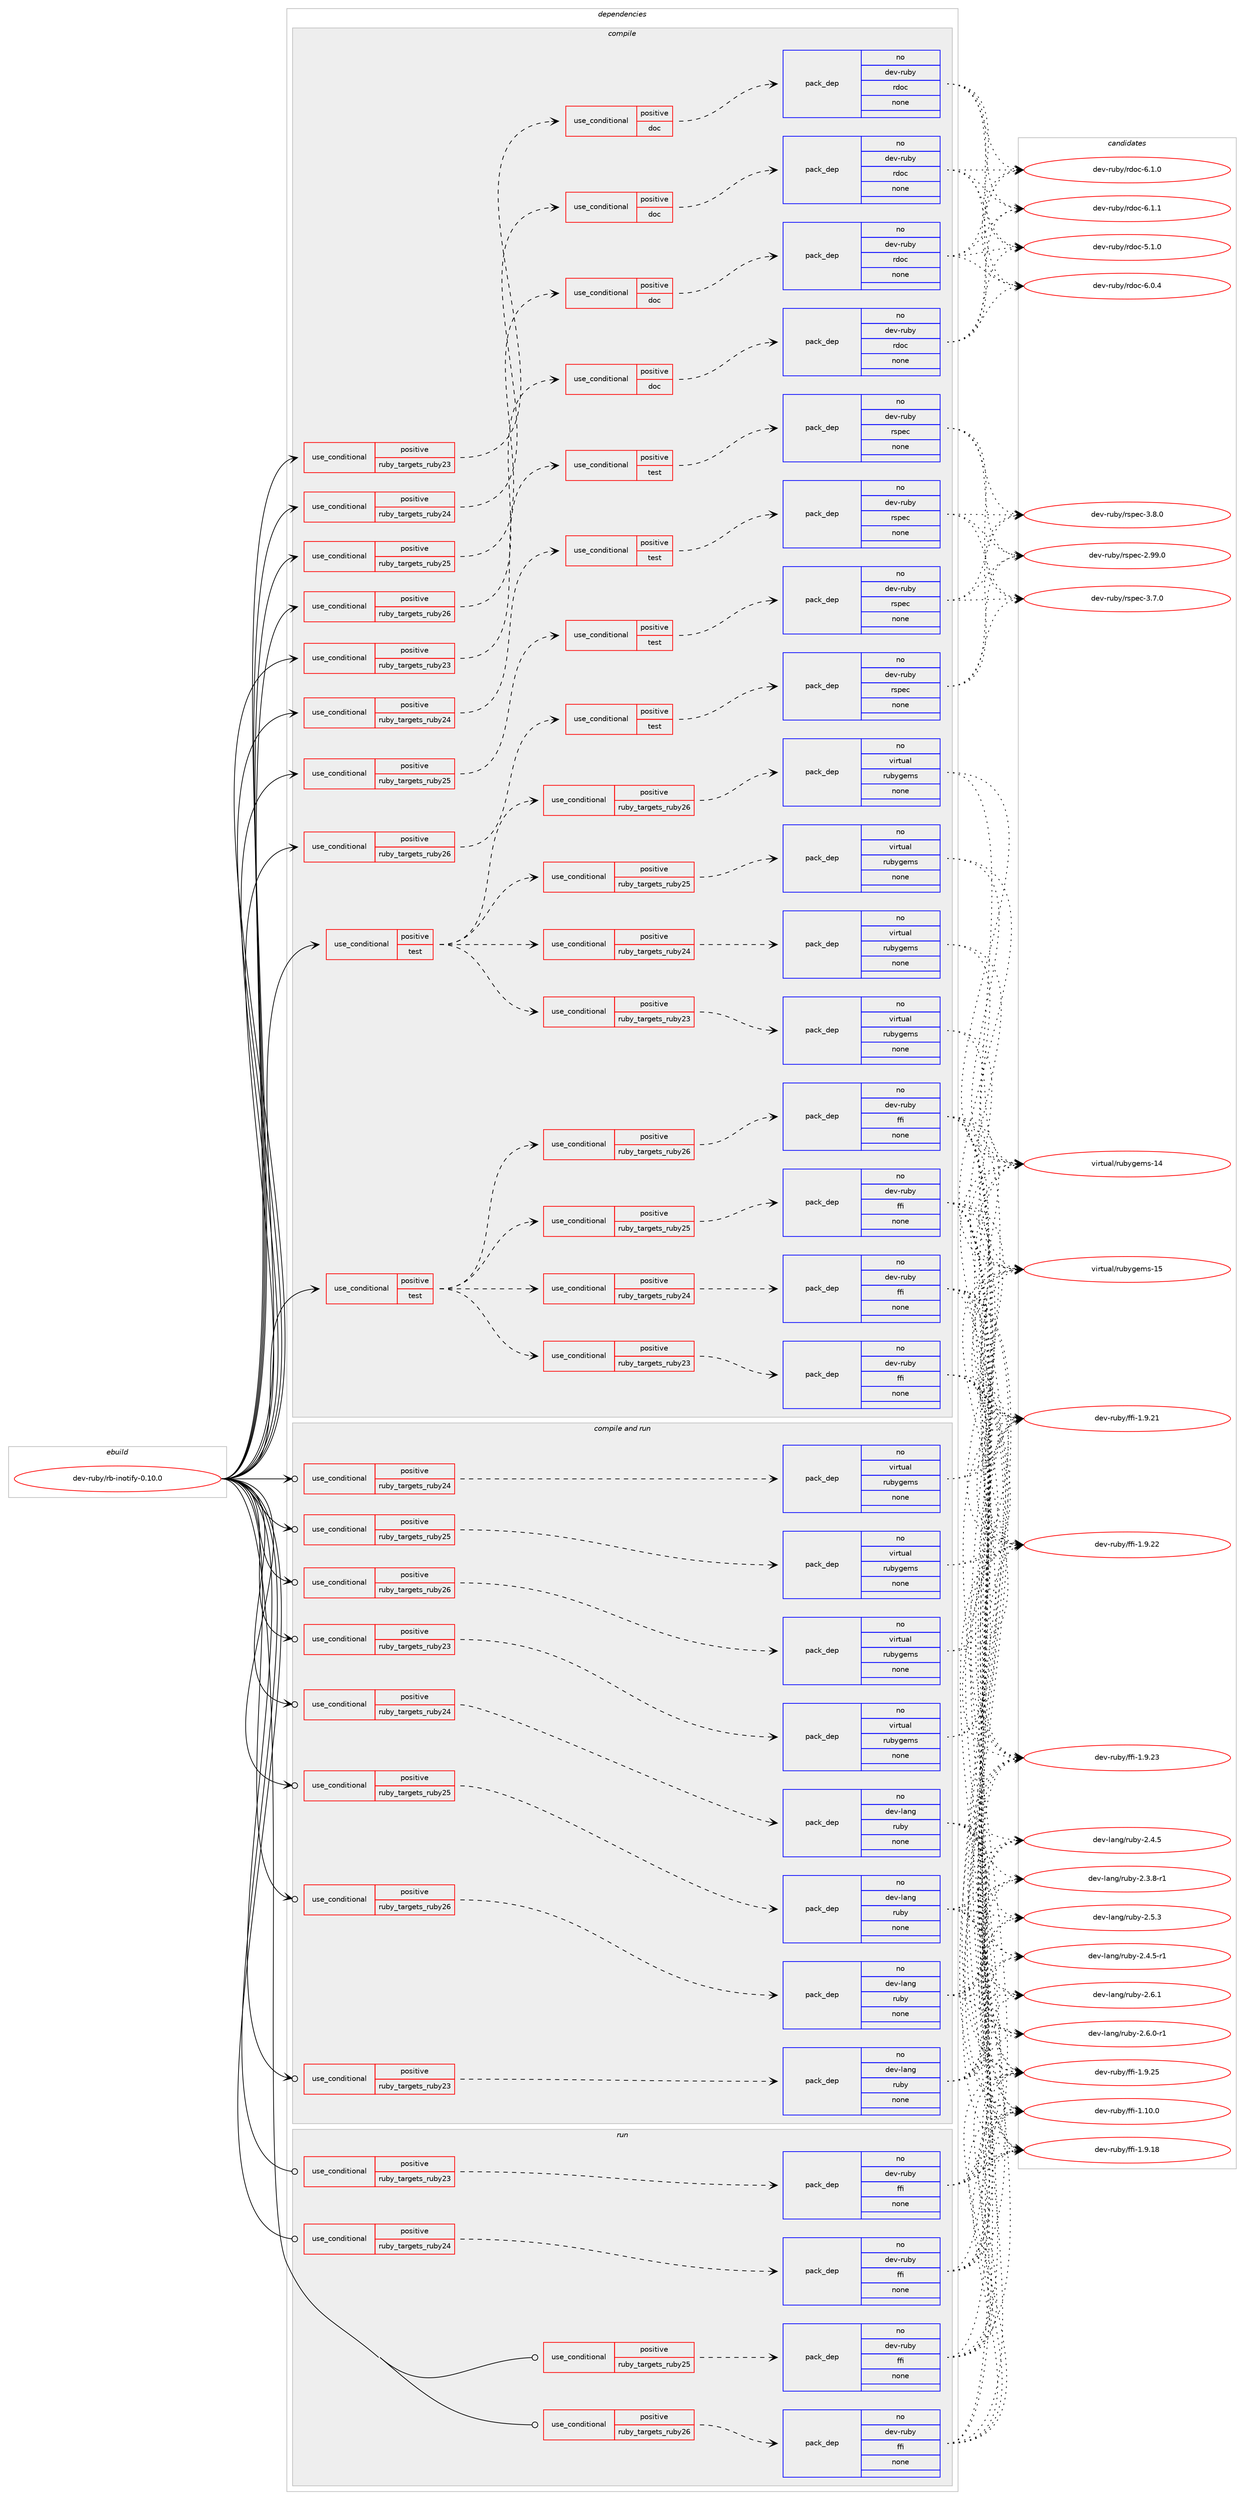 digraph prolog {

# *************
# Graph options
# *************

newrank=true;
concentrate=true;
compound=true;
graph [rankdir=LR,fontname=Helvetica,fontsize=10,ranksep=1.5];#, ranksep=2.5, nodesep=0.2];
edge  [arrowhead=vee];
node  [fontname=Helvetica,fontsize=10];

# **********
# The ebuild
# **********

subgraph cluster_leftcol {
color=gray;
rank=same;
label=<<i>ebuild</i>>;
id [label="dev-ruby/rb-inotify-0.10.0", color=red, width=4, href="../dev-ruby/rb-inotify-0.10.0.svg"];
}

# ****************
# The dependencies
# ****************

subgraph cluster_midcol {
color=gray;
label=<<i>dependencies</i>>;
subgraph cluster_compile {
fillcolor="#eeeeee";
style=filled;
label=<<i>compile</i>>;
subgraph cond411615 {
dependency1515913 [label=<<TABLE BORDER="0" CELLBORDER="1" CELLSPACING="0" CELLPADDING="4"><TR><TD ROWSPAN="3" CELLPADDING="10">use_conditional</TD></TR><TR><TD>positive</TD></TR><TR><TD>ruby_targets_ruby23</TD></TR></TABLE>>, shape=none, color=red];
subgraph cond411616 {
dependency1515914 [label=<<TABLE BORDER="0" CELLBORDER="1" CELLSPACING="0" CELLPADDING="4"><TR><TD ROWSPAN="3" CELLPADDING="10">use_conditional</TD></TR><TR><TD>positive</TD></TR><TR><TD>doc</TD></TR></TABLE>>, shape=none, color=red];
subgraph pack1080792 {
dependency1515915 [label=<<TABLE BORDER="0" CELLBORDER="1" CELLSPACING="0" CELLPADDING="4" WIDTH="220"><TR><TD ROWSPAN="6" CELLPADDING="30">pack_dep</TD></TR><TR><TD WIDTH="110">no</TD></TR><TR><TD>dev-ruby</TD></TR><TR><TD>rdoc</TD></TR><TR><TD>none</TD></TR><TR><TD></TD></TR></TABLE>>, shape=none, color=blue];
}
dependency1515914:e -> dependency1515915:w [weight=20,style="dashed",arrowhead="vee"];
}
dependency1515913:e -> dependency1515914:w [weight=20,style="dashed",arrowhead="vee"];
}
id:e -> dependency1515913:w [weight=20,style="solid",arrowhead="vee"];
subgraph cond411617 {
dependency1515916 [label=<<TABLE BORDER="0" CELLBORDER="1" CELLSPACING="0" CELLPADDING="4"><TR><TD ROWSPAN="3" CELLPADDING="10">use_conditional</TD></TR><TR><TD>positive</TD></TR><TR><TD>ruby_targets_ruby23</TD></TR></TABLE>>, shape=none, color=red];
subgraph cond411618 {
dependency1515917 [label=<<TABLE BORDER="0" CELLBORDER="1" CELLSPACING="0" CELLPADDING="4"><TR><TD ROWSPAN="3" CELLPADDING="10">use_conditional</TD></TR><TR><TD>positive</TD></TR><TR><TD>test</TD></TR></TABLE>>, shape=none, color=red];
subgraph pack1080793 {
dependency1515918 [label=<<TABLE BORDER="0" CELLBORDER="1" CELLSPACING="0" CELLPADDING="4" WIDTH="220"><TR><TD ROWSPAN="6" CELLPADDING="30">pack_dep</TD></TR><TR><TD WIDTH="110">no</TD></TR><TR><TD>dev-ruby</TD></TR><TR><TD>rspec</TD></TR><TR><TD>none</TD></TR><TR><TD></TD></TR></TABLE>>, shape=none, color=blue];
}
dependency1515917:e -> dependency1515918:w [weight=20,style="dashed",arrowhead="vee"];
}
dependency1515916:e -> dependency1515917:w [weight=20,style="dashed",arrowhead="vee"];
}
id:e -> dependency1515916:w [weight=20,style="solid",arrowhead="vee"];
subgraph cond411619 {
dependency1515919 [label=<<TABLE BORDER="0" CELLBORDER="1" CELLSPACING="0" CELLPADDING="4"><TR><TD ROWSPAN="3" CELLPADDING="10">use_conditional</TD></TR><TR><TD>positive</TD></TR><TR><TD>ruby_targets_ruby24</TD></TR></TABLE>>, shape=none, color=red];
subgraph cond411620 {
dependency1515920 [label=<<TABLE BORDER="0" CELLBORDER="1" CELLSPACING="0" CELLPADDING="4"><TR><TD ROWSPAN="3" CELLPADDING="10">use_conditional</TD></TR><TR><TD>positive</TD></TR><TR><TD>doc</TD></TR></TABLE>>, shape=none, color=red];
subgraph pack1080794 {
dependency1515921 [label=<<TABLE BORDER="0" CELLBORDER="1" CELLSPACING="0" CELLPADDING="4" WIDTH="220"><TR><TD ROWSPAN="6" CELLPADDING="30">pack_dep</TD></TR><TR><TD WIDTH="110">no</TD></TR><TR><TD>dev-ruby</TD></TR><TR><TD>rdoc</TD></TR><TR><TD>none</TD></TR><TR><TD></TD></TR></TABLE>>, shape=none, color=blue];
}
dependency1515920:e -> dependency1515921:w [weight=20,style="dashed",arrowhead="vee"];
}
dependency1515919:e -> dependency1515920:w [weight=20,style="dashed",arrowhead="vee"];
}
id:e -> dependency1515919:w [weight=20,style="solid",arrowhead="vee"];
subgraph cond411621 {
dependency1515922 [label=<<TABLE BORDER="0" CELLBORDER="1" CELLSPACING="0" CELLPADDING="4"><TR><TD ROWSPAN="3" CELLPADDING="10">use_conditional</TD></TR><TR><TD>positive</TD></TR><TR><TD>ruby_targets_ruby24</TD></TR></TABLE>>, shape=none, color=red];
subgraph cond411622 {
dependency1515923 [label=<<TABLE BORDER="0" CELLBORDER="1" CELLSPACING="0" CELLPADDING="4"><TR><TD ROWSPAN="3" CELLPADDING="10">use_conditional</TD></TR><TR><TD>positive</TD></TR><TR><TD>test</TD></TR></TABLE>>, shape=none, color=red];
subgraph pack1080795 {
dependency1515924 [label=<<TABLE BORDER="0" CELLBORDER="1" CELLSPACING="0" CELLPADDING="4" WIDTH="220"><TR><TD ROWSPAN="6" CELLPADDING="30">pack_dep</TD></TR><TR><TD WIDTH="110">no</TD></TR><TR><TD>dev-ruby</TD></TR><TR><TD>rspec</TD></TR><TR><TD>none</TD></TR><TR><TD></TD></TR></TABLE>>, shape=none, color=blue];
}
dependency1515923:e -> dependency1515924:w [weight=20,style="dashed",arrowhead="vee"];
}
dependency1515922:e -> dependency1515923:w [weight=20,style="dashed",arrowhead="vee"];
}
id:e -> dependency1515922:w [weight=20,style="solid",arrowhead="vee"];
subgraph cond411623 {
dependency1515925 [label=<<TABLE BORDER="0" CELLBORDER="1" CELLSPACING="0" CELLPADDING="4"><TR><TD ROWSPAN="3" CELLPADDING="10">use_conditional</TD></TR><TR><TD>positive</TD></TR><TR><TD>ruby_targets_ruby25</TD></TR></TABLE>>, shape=none, color=red];
subgraph cond411624 {
dependency1515926 [label=<<TABLE BORDER="0" CELLBORDER="1" CELLSPACING="0" CELLPADDING="4"><TR><TD ROWSPAN="3" CELLPADDING="10">use_conditional</TD></TR><TR><TD>positive</TD></TR><TR><TD>doc</TD></TR></TABLE>>, shape=none, color=red];
subgraph pack1080796 {
dependency1515927 [label=<<TABLE BORDER="0" CELLBORDER="1" CELLSPACING="0" CELLPADDING="4" WIDTH="220"><TR><TD ROWSPAN="6" CELLPADDING="30">pack_dep</TD></TR><TR><TD WIDTH="110">no</TD></TR><TR><TD>dev-ruby</TD></TR><TR><TD>rdoc</TD></TR><TR><TD>none</TD></TR><TR><TD></TD></TR></TABLE>>, shape=none, color=blue];
}
dependency1515926:e -> dependency1515927:w [weight=20,style="dashed",arrowhead="vee"];
}
dependency1515925:e -> dependency1515926:w [weight=20,style="dashed",arrowhead="vee"];
}
id:e -> dependency1515925:w [weight=20,style="solid",arrowhead="vee"];
subgraph cond411625 {
dependency1515928 [label=<<TABLE BORDER="0" CELLBORDER="1" CELLSPACING="0" CELLPADDING="4"><TR><TD ROWSPAN="3" CELLPADDING="10">use_conditional</TD></TR><TR><TD>positive</TD></TR><TR><TD>ruby_targets_ruby25</TD></TR></TABLE>>, shape=none, color=red];
subgraph cond411626 {
dependency1515929 [label=<<TABLE BORDER="0" CELLBORDER="1" CELLSPACING="0" CELLPADDING="4"><TR><TD ROWSPAN="3" CELLPADDING="10">use_conditional</TD></TR><TR><TD>positive</TD></TR><TR><TD>test</TD></TR></TABLE>>, shape=none, color=red];
subgraph pack1080797 {
dependency1515930 [label=<<TABLE BORDER="0" CELLBORDER="1" CELLSPACING="0" CELLPADDING="4" WIDTH="220"><TR><TD ROWSPAN="6" CELLPADDING="30">pack_dep</TD></TR><TR><TD WIDTH="110">no</TD></TR><TR><TD>dev-ruby</TD></TR><TR><TD>rspec</TD></TR><TR><TD>none</TD></TR><TR><TD></TD></TR></TABLE>>, shape=none, color=blue];
}
dependency1515929:e -> dependency1515930:w [weight=20,style="dashed",arrowhead="vee"];
}
dependency1515928:e -> dependency1515929:w [weight=20,style="dashed",arrowhead="vee"];
}
id:e -> dependency1515928:w [weight=20,style="solid",arrowhead="vee"];
subgraph cond411627 {
dependency1515931 [label=<<TABLE BORDER="0" CELLBORDER="1" CELLSPACING="0" CELLPADDING="4"><TR><TD ROWSPAN="3" CELLPADDING="10">use_conditional</TD></TR><TR><TD>positive</TD></TR><TR><TD>ruby_targets_ruby26</TD></TR></TABLE>>, shape=none, color=red];
subgraph cond411628 {
dependency1515932 [label=<<TABLE BORDER="0" CELLBORDER="1" CELLSPACING="0" CELLPADDING="4"><TR><TD ROWSPAN="3" CELLPADDING="10">use_conditional</TD></TR><TR><TD>positive</TD></TR><TR><TD>doc</TD></TR></TABLE>>, shape=none, color=red];
subgraph pack1080798 {
dependency1515933 [label=<<TABLE BORDER="0" CELLBORDER="1" CELLSPACING="0" CELLPADDING="4" WIDTH="220"><TR><TD ROWSPAN="6" CELLPADDING="30">pack_dep</TD></TR><TR><TD WIDTH="110">no</TD></TR><TR><TD>dev-ruby</TD></TR><TR><TD>rdoc</TD></TR><TR><TD>none</TD></TR><TR><TD></TD></TR></TABLE>>, shape=none, color=blue];
}
dependency1515932:e -> dependency1515933:w [weight=20,style="dashed",arrowhead="vee"];
}
dependency1515931:e -> dependency1515932:w [weight=20,style="dashed",arrowhead="vee"];
}
id:e -> dependency1515931:w [weight=20,style="solid",arrowhead="vee"];
subgraph cond411629 {
dependency1515934 [label=<<TABLE BORDER="0" CELLBORDER="1" CELLSPACING="0" CELLPADDING="4"><TR><TD ROWSPAN="3" CELLPADDING="10">use_conditional</TD></TR><TR><TD>positive</TD></TR><TR><TD>ruby_targets_ruby26</TD></TR></TABLE>>, shape=none, color=red];
subgraph cond411630 {
dependency1515935 [label=<<TABLE BORDER="0" CELLBORDER="1" CELLSPACING="0" CELLPADDING="4"><TR><TD ROWSPAN="3" CELLPADDING="10">use_conditional</TD></TR><TR><TD>positive</TD></TR><TR><TD>test</TD></TR></TABLE>>, shape=none, color=red];
subgraph pack1080799 {
dependency1515936 [label=<<TABLE BORDER="0" CELLBORDER="1" CELLSPACING="0" CELLPADDING="4" WIDTH="220"><TR><TD ROWSPAN="6" CELLPADDING="30">pack_dep</TD></TR><TR><TD WIDTH="110">no</TD></TR><TR><TD>dev-ruby</TD></TR><TR><TD>rspec</TD></TR><TR><TD>none</TD></TR><TR><TD></TD></TR></TABLE>>, shape=none, color=blue];
}
dependency1515935:e -> dependency1515936:w [weight=20,style="dashed",arrowhead="vee"];
}
dependency1515934:e -> dependency1515935:w [weight=20,style="dashed",arrowhead="vee"];
}
id:e -> dependency1515934:w [weight=20,style="solid",arrowhead="vee"];
subgraph cond411631 {
dependency1515937 [label=<<TABLE BORDER="0" CELLBORDER="1" CELLSPACING="0" CELLPADDING="4"><TR><TD ROWSPAN="3" CELLPADDING="10">use_conditional</TD></TR><TR><TD>positive</TD></TR><TR><TD>test</TD></TR></TABLE>>, shape=none, color=red];
subgraph cond411632 {
dependency1515938 [label=<<TABLE BORDER="0" CELLBORDER="1" CELLSPACING="0" CELLPADDING="4"><TR><TD ROWSPAN="3" CELLPADDING="10">use_conditional</TD></TR><TR><TD>positive</TD></TR><TR><TD>ruby_targets_ruby23</TD></TR></TABLE>>, shape=none, color=red];
subgraph pack1080800 {
dependency1515939 [label=<<TABLE BORDER="0" CELLBORDER="1" CELLSPACING="0" CELLPADDING="4" WIDTH="220"><TR><TD ROWSPAN="6" CELLPADDING="30">pack_dep</TD></TR><TR><TD WIDTH="110">no</TD></TR><TR><TD>dev-ruby</TD></TR><TR><TD>ffi</TD></TR><TR><TD>none</TD></TR><TR><TD></TD></TR></TABLE>>, shape=none, color=blue];
}
dependency1515938:e -> dependency1515939:w [weight=20,style="dashed",arrowhead="vee"];
}
dependency1515937:e -> dependency1515938:w [weight=20,style="dashed",arrowhead="vee"];
subgraph cond411633 {
dependency1515940 [label=<<TABLE BORDER="0" CELLBORDER="1" CELLSPACING="0" CELLPADDING="4"><TR><TD ROWSPAN="3" CELLPADDING="10">use_conditional</TD></TR><TR><TD>positive</TD></TR><TR><TD>ruby_targets_ruby24</TD></TR></TABLE>>, shape=none, color=red];
subgraph pack1080801 {
dependency1515941 [label=<<TABLE BORDER="0" CELLBORDER="1" CELLSPACING="0" CELLPADDING="4" WIDTH="220"><TR><TD ROWSPAN="6" CELLPADDING="30">pack_dep</TD></TR><TR><TD WIDTH="110">no</TD></TR><TR><TD>dev-ruby</TD></TR><TR><TD>ffi</TD></TR><TR><TD>none</TD></TR><TR><TD></TD></TR></TABLE>>, shape=none, color=blue];
}
dependency1515940:e -> dependency1515941:w [weight=20,style="dashed",arrowhead="vee"];
}
dependency1515937:e -> dependency1515940:w [weight=20,style="dashed",arrowhead="vee"];
subgraph cond411634 {
dependency1515942 [label=<<TABLE BORDER="0" CELLBORDER="1" CELLSPACING="0" CELLPADDING="4"><TR><TD ROWSPAN="3" CELLPADDING="10">use_conditional</TD></TR><TR><TD>positive</TD></TR><TR><TD>ruby_targets_ruby25</TD></TR></TABLE>>, shape=none, color=red];
subgraph pack1080802 {
dependency1515943 [label=<<TABLE BORDER="0" CELLBORDER="1" CELLSPACING="0" CELLPADDING="4" WIDTH="220"><TR><TD ROWSPAN="6" CELLPADDING="30">pack_dep</TD></TR><TR><TD WIDTH="110">no</TD></TR><TR><TD>dev-ruby</TD></TR><TR><TD>ffi</TD></TR><TR><TD>none</TD></TR><TR><TD></TD></TR></TABLE>>, shape=none, color=blue];
}
dependency1515942:e -> dependency1515943:w [weight=20,style="dashed",arrowhead="vee"];
}
dependency1515937:e -> dependency1515942:w [weight=20,style="dashed",arrowhead="vee"];
subgraph cond411635 {
dependency1515944 [label=<<TABLE BORDER="0" CELLBORDER="1" CELLSPACING="0" CELLPADDING="4"><TR><TD ROWSPAN="3" CELLPADDING="10">use_conditional</TD></TR><TR><TD>positive</TD></TR><TR><TD>ruby_targets_ruby26</TD></TR></TABLE>>, shape=none, color=red];
subgraph pack1080803 {
dependency1515945 [label=<<TABLE BORDER="0" CELLBORDER="1" CELLSPACING="0" CELLPADDING="4" WIDTH="220"><TR><TD ROWSPAN="6" CELLPADDING="30">pack_dep</TD></TR><TR><TD WIDTH="110">no</TD></TR><TR><TD>dev-ruby</TD></TR><TR><TD>ffi</TD></TR><TR><TD>none</TD></TR><TR><TD></TD></TR></TABLE>>, shape=none, color=blue];
}
dependency1515944:e -> dependency1515945:w [weight=20,style="dashed",arrowhead="vee"];
}
dependency1515937:e -> dependency1515944:w [weight=20,style="dashed",arrowhead="vee"];
}
id:e -> dependency1515937:w [weight=20,style="solid",arrowhead="vee"];
subgraph cond411636 {
dependency1515946 [label=<<TABLE BORDER="0" CELLBORDER="1" CELLSPACING="0" CELLPADDING="4"><TR><TD ROWSPAN="3" CELLPADDING="10">use_conditional</TD></TR><TR><TD>positive</TD></TR><TR><TD>test</TD></TR></TABLE>>, shape=none, color=red];
subgraph cond411637 {
dependency1515947 [label=<<TABLE BORDER="0" CELLBORDER="1" CELLSPACING="0" CELLPADDING="4"><TR><TD ROWSPAN="3" CELLPADDING="10">use_conditional</TD></TR><TR><TD>positive</TD></TR><TR><TD>ruby_targets_ruby23</TD></TR></TABLE>>, shape=none, color=red];
subgraph pack1080804 {
dependency1515948 [label=<<TABLE BORDER="0" CELLBORDER="1" CELLSPACING="0" CELLPADDING="4" WIDTH="220"><TR><TD ROWSPAN="6" CELLPADDING="30">pack_dep</TD></TR><TR><TD WIDTH="110">no</TD></TR><TR><TD>virtual</TD></TR><TR><TD>rubygems</TD></TR><TR><TD>none</TD></TR><TR><TD></TD></TR></TABLE>>, shape=none, color=blue];
}
dependency1515947:e -> dependency1515948:w [weight=20,style="dashed",arrowhead="vee"];
}
dependency1515946:e -> dependency1515947:w [weight=20,style="dashed",arrowhead="vee"];
subgraph cond411638 {
dependency1515949 [label=<<TABLE BORDER="0" CELLBORDER="1" CELLSPACING="0" CELLPADDING="4"><TR><TD ROWSPAN="3" CELLPADDING="10">use_conditional</TD></TR><TR><TD>positive</TD></TR><TR><TD>ruby_targets_ruby24</TD></TR></TABLE>>, shape=none, color=red];
subgraph pack1080805 {
dependency1515950 [label=<<TABLE BORDER="0" CELLBORDER="1" CELLSPACING="0" CELLPADDING="4" WIDTH="220"><TR><TD ROWSPAN="6" CELLPADDING="30">pack_dep</TD></TR><TR><TD WIDTH="110">no</TD></TR><TR><TD>virtual</TD></TR><TR><TD>rubygems</TD></TR><TR><TD>none</TD></TR><TR><TD></TD></TR></TABLE>>, shape=none, color=blue];
}
dependency1515949:e -> dependency1515950:w [weight=20,style="dashed",arrowhead="vee"];
}
dependency1515946:e -> dependency1515949:w [weight=20,style="dashed",arrowhead="vee"];
subgraph cond411639 {
dependency1515951 [label=<<TABLE BORDER="0" CELLBORDER="1" CELLSPACING="0" CELLPADDING="4"><TR><TD ROWSPAN="3" CELLPADDING="10">use_conditional</TD></TR><TR><TD>positive</TD></TR><TR><TD>ruby_targets_ruby25</TD></TR></TABLE>>, shape=none, color=red];
subgraph pack1080806 {
dependency1515952 [label=<<TABLE BORDER="0" CELLBORDER="1" CELLSPACING="0" CELLPADDING="4" WIDTH="220"><TR><TD ROWSPAN="6" CELLPADDING="30">pack_dep</TD></TR><TR><TD WIDTH="110">no</TD></TR><TR><TD>virtual</TD></TR><TR><TD>rubygems</TD></TR><TR><TD>none</TD></TR><TR><TD></TD></TR></TABLE>>, shape=none, color=blue];
}
dependency1515951:e -> dependency1515952:w [weight=20,style="dashed",arrowhead="vee"];
}
dependency1515946:e -> dependency1515951:w [weight=20,style="dashed",arrowhead="vee"];
subgraph cond411640 {
dependency1515953 [label=<<TABLE BORDER="0" CELLBORDER="1" CELLSPACING="0" CELLPADDING="4"><TR><TD ROWSPAN="3" CELLPADDING="10">use_conditional</TD></TR><TR><TD>positive</TD></TR><TR><TD>ruby_targets_ruby26</TD></TR></TABLE>>, shape=none, color=red];
subgraph pack1080807 {
dependency1515954 [label=<<TABLE BORDER="0" CELLBORDER="1" CELLSPACING="0" CELLPADDING="4" WIDTH="220"><TR><TD ROWSPAN="6" CELLPADDING="30">pack_dep</TD></TR><TR><TD WIDTH="110">no</TD></TR><TR><TD>virtual</TD></TR><TR><TD>rubygems</TD></TR><TR><TD>none</TD></TR><TR><TD></TD></TR></TABLE>>, shape=none, color=blue];
}
dependency1515953:e -> dependency1515954:w [weight=20,style="dashed",arrowhead="vee"];
}
dependency1515946:e -> dependency1515953:w [weight=20,style="dashed",arrowhead="vee"];
}
id:e -> dependency1515946:w [weight=20,style="solid",arrowhead="vee"];
}
subgraph cluster_compileandrun {
fillcolor="#eeeeee";
style=filled;
label=<<i>compile and run</i>>;
subgraph cond411641 {
dependency1515955 [label=<<TABLE BORDER="0" CELLBORDER="1" CELLSPACING="0" CELLPADDING="4"><TR><TD ROWSPAN="3" CELLPADDING="10">use_conditional</TD></TR><TR><TD>positive</TD></TR><TR><TD>ruby_targets_ruby23</TD></TR></TABLE>>, shape=none, color=red];
subgraph pack1080808 {
dependency1515956 [label=<<TABLE BORDER="0" CELLBORDER="1" CELLSPACING="0" CELLPADDING="4" WIDTH="220"><TR><TD ROWSPAN="6" CELLPADDING="30">pack_dep</TD></TR><TR><TD WIDTH="110">no</TD></TR><TR><TD>dev-lang</TD></TR><TR><TD>ruby</TD></TR><TR><TD>none</TD></TR><TR><TD></TD></TR></TABLE>>, shape=none, color=blue];
}
dependency1515955:e -> dependency1515956:w [weight=20,style="dashed",arrowhead="vee"];
}
id:e -> dependency1515955:w [weight=20,style="solid",arrowhead="odotvee"];
subgraph cond411642 {
dependency1515957 [label=<<TABLE BORDER="0" CELLBORDER="1" CELLSPACING="0" CELLPADDING="4"><TR><TD ROWSPAN="3" CELLPADDING="10">use_conditional</TD></TR><TR><TD>positive</TD></TR><TR><TD>ruby_targets_ruby23</TD></TR></TABLE>>, shape=none, color=red];
subgraph pack1080809 {
dependency1515958 [label=<<TABLE BORDER="0" CELLBORDER="1" CELLSPACING="0" CELLPADDING="4" WIDTH="220"><TR><TD ROWSPAN="6" CELLPADDING="30">pack_dep</TD></TR><TR><TD WIDTH="110">no</TD></TR><TR><TD>virtual</TD></TR><TR><TD>rubygems</TD></TR><TR><TD>none</TD></TR><TR><TD></TD></TR></TABLE>>, shape=none, color=blue];
}
dependency1515957:e -> dependency1515958:w [weight=20,style="dashed",arrowhead="vee"];
}
id:e -> dependency1515957:w [weight=20,style="solid",arrowhead="odotvee"];
subgraph cond411643 {
dependency1515959 [label=<<TABLE BORDER="0" CELLBORDER="1" CELLSPACING="0" CELLPADDING="4"><TR><TD ROWSPAN="3" CELLPADDING="10">use_conditional</TD></TR><TR><TD>positive</TD></TR><TR><TD>ruby_targets_ruby24</TD></TR></TABLE>>, shape=none, color=red];
subgraph pack1080810 {
dependency1515960 [label=<<TABLE BORDER="0" CELLBORDER="1" CELLSPACING="0" CELLPADDING="4" WIDTH="220"><TR><TD ROWSPAN="6" CELLPADDING="30">pack_dep</TD></TR><TR><TD WIDTH="110">no</TD></TR><TR><TD>dev-lang</TD></TR><TR><TD>ruby</TD></TR><TR><TD>none</TD></TR><TR><TD></TD></TR></TABLE>>, shape=none, color=blue];
}
dependency1515959:e -> dependency1515960:w [weight=20,style="dashed",arrowhead="vee"];
}
id:e -> dependency1515959:w [weight=20,style="solid",arrowhead="odotvee"];
subgraph cond411644 {
dependency1515961 [label=<<TABLE BORDER="0" CELLBORDER="1" CELLSPACING="0" CELLPADDING="4"><TR><TD ROWSPAN="3" CELLPADDING="10">use_conditional</TD></TR><TR><TD>positive</TD></TR><TR><TD>ruby_targets_ruby24</TD></TR></TABLE>>, shape=none, color=red];
subgraph pack1080811 {
dependency1515962 [label=<<TABLE BORDER="0" CELLBORDER="1" CELLSPACING="0" CELLPADDING="4" WIDTH="220"><TR><TD ROWSPAN="6" CELLPADDING="30">pack_dep</TD></TR><TR><TD WIDTH="110">no</TD></TR><TR><TD>virtual</TD></TR><TR><TD>rubygems</TD></TR><TR><TD>none</TD></TR><TR><TD></TD></TR></TABLE>>, shape=none, color=blue];
}
dependency1515961:e -> dependency1515962:w [weight=20,style="dashed",arrowhead="vee"];
}
id:e -> dependency1515961:w [weight=20,style="solid",arrowhead="odotvee"];
subgraph cond411645 {
dependency1515963 [label=<<TABLE BORDER="0" CELLBORDER="1" CELLSPACING="0" CELLPADDING="4"><TR><TD ROWSPAN="3" CELLPADDING="10">use_conditional</TD></TR><TR><TD>positive</TD></TR><TR><TD>ruby_targets_ruby25</TD></TR></TABLE>>, shape=none, color=red];
subgraph pack1080812 {
dependency1515964 [label=<<TABLE BORDER="0" CELLBORDER="1" CELLSPACING="0" CELLPADDING="4" WIDTH="220"><TR><TD ROWSPAN="6" CELLPADDING="30">pack_dep</TD></TR><TR><TD WIDTH="110">no</TD></TR><TR><TD>dev-lang</TD></TR><TR><TD>ruby</TD></TR><TR><TD>none</TD></TR><TR><TD></TD></TR></TABLE>>, shape=none, color=blue];
}
dependency1515963:e -> dependency1515964:w [weight=20,style="dashed",arrowhead="vee"];
}
id:e -> dependency1515963:w [weight=20,style="solid",arrowhead="odotvee"];
subgraph cond411646 {
dependency1515965 [label=<<TABLE BORDER="0" CELLBORDER="1" CELLSPACING="0" CELLPADDING="4"><TR><TD ROWSPAN="3" CELLPADDING="10">use_conditional</TD></TR><TR><TD>positive</TD></TR><TR><TD>ruby_targets_ruby25</TD></TR></TABLE>>, shape=none, color=red];
subgraph pack1080813 {
dependency1515966 [label=<<TABLE BORDER="0" CELLBORDER="1" CELLSPACING="0" CELLPADDING="4" WIDTH="220"><TR><TD ROWSPAN="6" CELLPADDING="30">pack_dep</TD></TR><TR><TD WIDTH="110">no</TD></TR><TR><TD>virtual</TD></TR><TR><TD>rubygems</TD></TR><TR><TD>none</TD></TR><TR><TD></TD></TR></TABLE>>, shape=none, color=blue];
}
dependency1515965:e -> dependency1515966:w [weight=20,style="dashed",arrowhead="vee"];
}
id:e -> dependency1515965:w [weight=20,style="solid",arrowhead="odotvee"];
subgraph cond411647 {
dependency1515967 [label=<<TABLE BORDER="0" CELLBORDER="1" CELLSPACING="0" CELLPADDING="4"><TR><TD ROWSPAN="3" CELLPADDING="10">use_conditional</TD></TR><TR><TD>positive</TD></TR><TR><TD>ruby_targets_ruby26</TD></TR></TABLE>>, shape=none, color=red];
subgraph pack1080814 {
dependency1515968 [label=<<TABLE BORDER="0" CELLBORDER="1" CELLSPACING="0" CELLPADDING="4" WIDTH="220"><TR><TD ROWSPAN="6" CELLPADDING="30">pack_dep</TD></TR><TR><TD WIDTH="110">no</TD></TR><TR><TD>dev-lang</TD></TR><TR><TD>ruby</TD></TR><TR><TD>none</TD></TR><TR><TD></TD></TR></TABLE>>, shape=none, color=blue];
}
dependency1515967:e -> dependency1515968:w [weight=20,style="dashed",arrowhead="vee"];
}
id:e -> dependency1515967:w [weight=20,style="solid",arrowhead="odotvee"];
subgraph cond411648 {
dependency1515969 [label=<<TABLE BORDER="0" CELLBORDER="1" CELLSPACING="0" CELLPADDING="4"><TR><TD ROWSPAN="3" CELLPADDING="10">use_conditional</TD></TR><TR><TD>positive</TD></TR><TR><TD>ruby_targets_ruby26</TD></TR></TABLE>>, shape=none, color=red];
subgraph pack1080815 {
dependency1515970 [label=<<TABLE BORDER="0" CELLBORDER="1" CELLSPACING="0" CELLPADDING="4" WIDTH="220"><TR><TD ROWSPAN="6" CELLPADDING="30">pack_dep</TD></TR><TR><TD WIDTH="110">no</TD></TR><TR><TD>virtual</TD></TR><TR><TD>rubygems</TD></TR><TR><TD>none</TD></TR><TR><TD></TD></TR></TABLE>>, shape=none, color=blue];
}
dependency1515969:e -> dependency1515970:w [weight=20,style="dashed",arrowhead="vee"];
}
id:e -> dependency1515969:w [weight=20,style="solid",arrowhead="odotvee"];
}
subgraph cluster_run {
fillcolor="#eeeeee";
style=filled;
label=<<i>run</i>>;
subgraph cond411649 {
dependency1515971 [label=<<TABLE BORDER="0" CELLBORDER="1" CELLSPACING="0" CELLPADDING="4"><TR><TD ROWSPAN="3" CELLPADDING="10">use_conditional</TD></TR><TR><TD>positive</TD></TR><TR><TD>ruby_targets_ruby23</TD></TR></TABLE>>, shape=none, color=red];
subgraph pack1080816 {
dependency1515972 [label=<<TABLE BORDER="0" CELLBORDER="1" CELLSPACING="0" CELLPADDING="4" WIDTH="220"><TR><TD ROWSPAN="6" CELLPADDING="30">pack_dep</TD></TR><TR><TD WIDTH="110">no</TD></TR><TR><TD>dev-ruby</TD></TR><TR><TD>ffi</TD></TR><TR><TD>none</TD></TR><TR><TD></TD></TR></TABLE>>, shape=none, color=blue];
}
dependency1515971:e -> dependency1515972:w [weight=20,style="dashed",arrowhead="vee"];
}
id:e -> dependency1515971:w [weight=20,style="solid",arrowhead="odot"];
subgraph cond411650 {
dependency1515973 [label=<<TABLE BORDER="0" CELLBORDER="1" CELLSPACING="0" CELLPADDING="4"><TR><TD ROWSPAN="3" CELLPADDING="10">use_conditional</TD></TR><TR><TD>positive</TD></TR><TR><TD>ruby_targets_ruby24</TD></TR></TABLE>>, shape=none, color=red];
subgraph pack1080817 {
dependency1515974 [label=<<TABLE BORDER="0" CELLBORDER="1" CELLSPACING="0" CELLPADDING="4" WIDTH="220"><TR><TD ROWSPAN="6" CELLPADDING="30">pack_dep</TD></TR><TR><TD WIDTH="110">no</TD></TR><TR><TD>dev-ruby</TD></TR><TR><TD>ffi</TD></TR><TR><TD>none</TD></TR><TR><TD></TD></TR></TABLE>>, shape=none, color=blue];
}
dependency1515973:e -> dependency1515974:w [weight=20,style="dashed",arrowhead="vee"];
}
id:e -> dependency1515973:w [weight=20,style="solid",arrowhead="odot"];
subgraph cond411651 {
dependency1515975 [label=<<TABLE BORDER="0" CELLBORDER="1" CELLSPACING="0" CELLPADDING="4"><TR><TD ROWSPAN="3" CELLPADDING="10">use_conditional</TD></TR><TR><TD>positive</TD></TR><TR><TD>ruby_targets_ruby25</TD></TR></TABLE>>, shape=none, color=red];
subgraph pack1080818 {
dependency1515976 [label=<<TABLE BORDER="0" CELLBORDER="1" CELLSPACING="0" CELLPADDING="4" WIDTH="220"><TR><TD ROWSPAN="6" CELLPADDING="30">pack_dep</TD></TR><TR><TD WIDTH="110">no</TD></TR><TR><TD>dev-ruby</TD></TR><TR><TD>ffi</TD></TR><TR><TD>none</TD></TR><TR><TD></TD></TR></TABLE>>, shape=none, color=blue];
}
dependency1515975:e -> dependency1515976:w [weight=20,style="dashed",arrowhead="vee"];
}
id:e -> dependency1515975:w [weight=20,style="solid",arrowhead="odot"];
subgraph cond411652 {
dependency1515977 [label=<<TABLE BORDER="0" CELLBORDER="1" CELLSPACING="0" CELLPADDING="4"><TR><TD ROWSPAN="3" CELLPADDING="10">use_conditional</TD></TR><TR><TD>positive</TD></TR><TR><TD>ruby_targets_ruby26</TD></TR></TABLE>>, shape=none, color=red];
subgraph pack1080819 {
dependency1515978 [label=<<TABLE BORDER="0" CELLBORDER="1" CELLSPACING="0" CELLPADDING="4" WIDTH="220"><TR><TD ROWSPAN="6" CELLPADDING="30">pack_dep</TD></TR><TR><TD WIDTH="110">no</TD></TR><TR><TD>dev-ruby</TD></TR><TR><TD>ffi</TD></TR><TR><TD>none</TD></TR><TR><TD></TD></TR></TABLE>>, shape=none, color=blue];
}
dependency1515977:e -> dependency1515978:w [weight=20,style="dashed",arrowhead="vee"];
}
id:e -> dependency1515977:w [weight=20,style="solid",arrowhead="odot"];
}
}

# **************
# The candidates
# **************

subgraph cluster_choices {
rank=same;
color=gray;
label=<<i>candidates</i>>;

subgraph choice1080792 {
color=black;
nodesep=1;
choice10010111845114117981214711410011199455346494648 [label="dev-ruby/rdoc-5.1.0", color=red, width=4,href="../dev-ruby/rdoc-5.1.0.svg"];
choice10010111845114117981214711410011199455446484652 [label="dev-ruby/rdoc-6.0.4", color=red, width=4,href="../dev-ruby/rdoc-6.0.4.svg"];
choice10010111845114117981214711410011199455446494648 [label="dev-ruby/rdoc-6.1.0", color=red, width=4,href="../dev-ruby/rdoc-6.1.0.svg"];
choice10010111845114117981214711410011199455446494649 [label="dev-ruby/rdoc-6.1.1", color=red, width=4,href="../dev-ruby/rdoc-6.1.1.svg"];
dependency1515915:e -> choice10010111845114117981214711410011199455346494648:w [style=dotted,weight="100"];
dependency1515915:e -> choice10010111845114117981214711410011199455446484652:w [style=dotted,weight="100"];
dependency1515915:e -> choice10010111845114117981214711410011199455446494648:w [style=dotted,weight="100"];
dependency1515915:e -> choice10010111845114117981214711410011199455446494649:w [style=dotted,weight="100"];
}
subgraph choice1080793 {
color=black;
nodesep=1;
choice1001011184511411798121471141151121019945504657574648 [label="dev-ruby/rspec-2.99.0", color=red, width=4,href="../dev-ruby/rspec-2.99.0.svg"];
choice10010111845114117981214711411511210199455146554648 [label="dev-ruby/rspec-3.7.0", color=red, width=4,href="../dev-ruby/rspec-3.7.0.svg"];
choice10010111845114117981214711411511210199455146564648 [label="dev-ruby/rspec-3.8.0", color=red, width=4,href="../dev-ruby/rspec-3.8.0.svg"];
dependency1515918:e -> choice1001011184511411798121471141151121019945504657574648:w [style=dotted,weight="100"];
dependency1515918:e -> choice10010111845114117981214711411511210199455146554648:w [style=dotted,weight="100"];
dependency1515918:e -> choice10010111845114117981214711411511210199455146564648:w [style=dotted,weight="100"];
}
subgraph choice1080794 {
color=black;
nodesep=1;
choice10010111845114117981214711410011199455346494648 [label="dev-ruby/rdoc-5.1.0", color=red, width=4,href="../dev-ruby/rdoc-5.1.0.svg"];
choice10010111845114117981214711410011199455446484652 [label="dev-ruby/rdoc-6.0.4", color=red, width=4,href="../dev-ruby/rdoc-6.0.4.svg"];
choice10010111845114117981214711410011199455446494648 [label="dev-ruby/rdoc-6.1.0", color=red, width=4,href="../dev-ruby/rdoc-6.1.0.svg"];
choice10010111845114117981214711410011199455446494649 [label="dev-ruby/rdoc-6.1.1", color=red, width=4,href="../dev-ruby/rdoc-6.1.1.svg"];
dependency1515921:e -> choice10010111845114117981214711410011199455346494648:w [style=dotted,weight="100"];
dependency1515921:e -> choice10010111845114117981214711410011199455446484652:w [style=dotted,weight="100"];
dependency1515921:e -> choice10010111845114117981214711410011199455446494648:w [style=dotted,weight="100"];
dependency1515921:e -> choice10010111845114117981214711410011199455446494649:w [style=dotted,weight="100"];
}
subgraph choice1080795 {
color=black;
nodesep=1;
choice1001011184511411798121471141151121019945504657574648 [label="dev-ruby/rspec-2.99.0", color=red, width=4,href="../dev-ruby/rspec-2.99.0.svg"];
choice10010111845114117981214711411511210199455146554648 [label="dev-ruby/rspec-3.7.0", color=red, width=4,href="../dev-ruby/rspec-3.7.0.svg"];
choice10010111845114117981214711411511210199455146564648 [label="dev-ruby/rspec-3.8.0", color=red, width=4,href="../dev-ruby/rspec-3.8.0.svg"];
dependency1515924:e -> choice1001011184511411798121471141151121019945504657574648:w [style=dotted,weight="100"];
dependency1515924:e -> choice10010111845114117981214711411511210199455146554648:w [style=dotted,weight="100"];
dependency1515924:e -> choice10010111845114117981214711411511210199455146564648:w [style=dotted,weight="100"];
}
subgraph choice1080796 {
color=black;
nodesep=1;
choice10010111845114117981214711410011199455346494648 [label="dev-ruby/rdoc-5.1.0", color=red, width=4,href="../dev-ruby/rdoc-5.1.0.svg"];
choice10010111845114117981214711410011199455446484652 [label="dev-ruby/rdoc-6.0.4", color=red, width=4,href="../dev-ruby/rdoc-6.0.4.svg"];
choice10010111845114117981214711410011199455446494648 [label="dev-ruby/rdoc-6.1.0", color=red, width=4,href="../dev-ruby/rdoc-6.1.0.svg"];
choice10010111845114117981214711410011199455446494649 [label="dev-ruby/rdoc-6.1.1", color=red, width=4,href="../dev-ruby/rdoc-6.1.1.svg"];
dependency1515927:e -> choice10010111845114117981214711410011199455346494648:w [style=dotted,weight="100"];
dependency1515927:e -> choice10010111845114117981214711410011199455446484652:w [style=dotted,weight="100"];
dependency1515927:e -> choice10010111845114117981214711410011199455446494648:w [style=dotted,weight="100"];
dependency1515927:e -> choice10010111845114117981214711410011199455446494649:w [style=dotted,weight="100"];
}
subgraph choice1080797 {
color=black;
nodesep=1;
choice1001011184511411798121471141151121019945504657574648 [label="dev-ruby/rspec-2.99.0", color=red, width=4,href="../dev-ruby/rspec-2.99.0.svg"];
choice10010111845114117981214711411511210199455146554648 [label="dev-ruby/rspec-3.7.0", color=red, width=4,href="../dev-ruby/rspec-3.7.0.svg"];
choice10010111845114117981214711411511210199455146564648 [label="dev-ruby/rspec-3.8.0", color=red, width=4,href="../dev-ruby/rspec-3.8.0.svg"];
dependency1515930:e -> choice1001011184511411798121471141151121019945504657574648:w [style=dotted,weight="100"];
dependency1515930:e -> choice10010111845114117981214711411511210199455146554648:w [style=dotted,weight="100"];
dependency1515930:e -> choice10010111845114117981214711411511210199455146564648:w [style=dotted,weight="100"];
}
subgraph choice1080798 {
color=black;
nodesep=1;
choice10010111845114117981214711410011199455346494648 [label="dev-ruby/rdoc-5.1.0", color=red, width=4,href="../dev-ruby/rdoc-5.1.0.svg"];
choice10010111845114117981214711410011199455446484652 [label="dev-ruby/rdoc-6.0.4", color=red, width=4,href="../dev-ruby/rdoc-6.0.4.svg"];
choice10010111845114117981214711410011199455446494648 [label="dev-ruby/rdoc-6.1.0", color=red, width=4,href="../dev-ruby/rdoc-6.1.0.svg"];
choice10010111845114117981214711410011199455446494649 [label="dev-ruby/rdoc-6.1.1", color=red, width=4,href="../dev-ruby/rdoc-6.1.1.svg"];
dependency1515933:e -> choice10010111845114117981214711410011199455346494648:w [style=dotted,weight="100"];
dependency1515933:e -> choice10010111845114117981214711410011199455446484652:w [style=dotted,weight="100"];
dependency1515933:e -> choice10010111845114117981214711410011199455446494648:w [style=dotted,weight="100"];
dependency1515933:e -> choice10010111845114117981214711410011199455446494649:w [style=dotted,weight="100"];
}
subgraph choice1080799 {
color=black;
nodesep=1;
choice1001011184511411798121471141151121019945504657574648 [label="dev-ruby/rspec-2.99.0", color=red, width=4,href="../dev-ruby/rspec-2.99.0.svg"];
choice10010111845114117981214711411511210199455146554648 [label="dev-ruby/rspec-3.7.0", color=red, width=4,href="../dev-ruby/rspec-3.7.0.svg"];
choice10010111845114117981214711411511210199455146564648 [label="dev-ruby/rspec-3.8.0", color=red, width=4,href="../dev-ruby/rspec-3.8.0.svg"];
dependency1515936:e -> choice1001011184511411798121471141151121019945504657574648:w [style=dotted,weight="100"];
dependency1515936:e -> choice10010111845114117981214711411511210199455146554648:w [style=dotted,weight="100"];
dependency1515936:e -> choice10010111845114117981214711411511210199455146564648:w [style=dotted,weight="100"];
}
subgraph choice1080800 {
color=black;
nodesep=1;
choice10010111845114117981214710210210545494649484648 [label="dev-ruby/ffi-1.10.0", color=red, width=4,href="../dev-ruby/ffi-1.10.0.svg"];
choice10010111845114117981214710210210545494657464956 [label="dev-ruby/ffi-1.9.18", color=red, width=4,href="../dev-ruby/ffi-1.9.18.svg"];
choice10010111845114117981214710210210545494657465049 [label="dev-ruby/ffi-1.9.21", color=red, width=4,href="../dev-ruby/ffi-1.9.21.svg"];
choice10010111845114117981214710210210545494657465050 [label="dev-ruby/ffi-1.9.22", color=red, width=4,href="../dev-ruby/ffi-1.9.22.svg"];
choice10010111845114117981214710210210545494657465051 [label="dev-ruby/ffi-1.9.23", color=red, width=4,href="../dev-ruby/ffi-1.9.23.svg"];
choice10010111845114117981214710210210545494657465053 [label="dev-ruby/ffi-1.9.25", color=red, width=4,href="../dev-ruby/ffi-1.9.25.svg"];
dependency1515939:e -> choice10010111845114117981214710210210545494649484648:w [style=dotted,weight="100"];
dependency1515939:e -> choice10010111845114117981214710210210545494657464956:w [style=dotted,weight="100"];
dependency1515939:e -> choice10010111845114117981214710210210545494657465049:w [style=dotted,weight="100"];
dependency1515939:e -> choice10010111845114117981214710210210545494657465050:w [style=dotted,weight="100"];
dependency1515939:e -> choice10010111845114117981214710210210545494657465051:w [style=dotted,weight="100"];
dependency1515939:e -> choice10010111845114117981214710210210545494657465053:w [style=dotted,weight="100"];
}
subgraph choice1080801 {
color=black;
nodesep=1;
choice10010111845114117981214710210210545494649484648 [label="dev-ruby/ffi-1.10.0", color=red, width=4,href="../dev-ruby/ffi-1.10.0.svg"];
choice10010111845114117981214710210210545494657464956 [label="dev-ruby/ffi-1.9.18", color=red, width=4,href="../dev-ruby/ffi-1.9.18.svg"];
choice10010111845114117981214710210210545494657465049 [label="dev-ruby/ffi-1.9.21", color=red, width=4,href="../dev-ruby/ffi-1.9.21.svg"];
choice10010111845114117981214710210210545494657465050 [label="dev-ruby/ffi-1.9.22", color=red, width=4,href="../dev-ruby/ffi-1.9.22.svg"];
choice10010111845114117981214710210210545494657465051 [label="dev-ruby/ffi-1.9.23", color=red, width=4,href="../dev-ruby/ffi-1.9.23.svg"];
choice10010111845114117981214710210210545494657465053 [label="dev-ruby/ffi-1.9.25", color=red, width=4,href="../dev-ruby/ffi-1.9.25.svg"];
dependency1515941:e -> choice10010111845114117981214710210210545494649484648:w [style=dotted,weight="100"];
dependency1515941:e -> choice10010111845114117981214710210210545494657464956:w [style=dotted,weight="100"];
dependency1515941:e -> choice10010111845114117981214710210210545494657465049:w [style=dotted,weight="100"];
dependency1515941:e -> choice10010111845114117981214710210210545494657465050:w [style=dotted,weight="100"];
dependency1515941:e -> choice10010111845114117981214710210210545494657465051:w [style=dotted,weight="100"];
dependency1515941:e -> choice10010111845114117981214710210210545494657465053:w [style=dotted,weight="100"];
}
subgraph choice1080802 {
color=black;
nodesep=1;
choice10010111845114117981214710210210545494649484648 [label="dev-ruby/ffi-1.10.0", color=red, width=4,href="../dev-ruby/ffi-1.10.0.svg"];
choice10010111845114117981214710210210545494657464956 [label="dev-ruby/ffi-1.9.18", color=red, width=4,href="../dev-ruby/ffi-1.9.18.svg"];
choice10010111845114117981214710210210545494657465049 [label="dev-ruby/ffi-1.9.21", color=red, width=4,href="../dev-ruby/ffi-1.9.21.svg"];
choice10010111845114117981214710210210545494657465050 [label="dev-ruby/ffi-1.9.22", color=red, width=4,href="../dev-ruby/ffi-1.9.22.svg"];
choice10010111845114117981214710210210545494657465051 [label="dev-ruby/ffi-1.9.23", color=red, width=4,href="../dev-ruby/ffi-1.9.23.svg"];
choice10010111845114117981214710210210545494657465053 [label="dev-ruby/ffi-1.9.25", color=red, width=4,href="../dev-ruby/ffi-1.9.25.svg"];
dependency1515943:e -> choice10010111845114117981214710210210545494649484648:w [style=dotted,weight="100"];
dependency1515943:e -> choice10010111845114117981214710210210545494657464956:w [style=dotted,weight="100"];
dependency1515943:e -> choice10010111845114117981214710210210545494657465049:w [style=dotted,weight="100"];
dependency1515943:e -> choice10010111845114117981214710210210545494657465050:w [style=dotted,weight="100"];
dependency1515943:e -> choice10010111845114117981214710210210545494657465051:w [style=dotted,weight="100"];
dependency1515943:e -> choice10010111845114117981214710210210545494657465053:w [style=dotted,weight="100"];
}
subgraph choice1080803 {
color=black;
nodesep=1;
choice10010111845114117981214710210210545494649484648 [label="dev-ruby/ffi-1.10.0", color=red, width=4,href="../dev-ruby/ffi-1.10.0.svg"];
choice10010111845114117981214710210210545494657464956 [label="dev-ruby/ffi-1.9.18", color=red, width=4,href="../dev-ruby/ffi-1.9.18.svg"];
choice10010111845114117981214710210210545494657465049 [label="dev-ruby/ffi-1.9.21", color=red, width=4,href="../dev-ruby/ffi-1.9.21.svg"];
choice10010111845114117981214710210210545494657465050 [label="dev-ruby/ffi-1.9.22", color=red, width=4,href="../dev-ruby/ffi-1.9.22.svg"];
choice10010111845114117981214710210210545494657465051 [label="dev-ruby/ffi-1.9.23", color=red, width=4,href="../dev-ruby/ffi-1.9.23.svg"];
choice10010111845114117981214710210210545494657465053 [label="dev-ruby/ffi-1.9.25", color=red, width=4,href="../dev-ruby/ffi-1.9.25.svg"];
dependency1515945:e -> choice10010111845114117981214710210210545494649484648:w [style=dotted,weight="100"];
dependency1515945:e -> choice10010111845114117981214710210210545494657464956:w [style=dotted,weight="100"];
dependency1515945:e -> choice10010111845114117981214710210210545494657465049:w [style=dotted,weight="100"];
dependency1515945:e -> choice10010111845114117981214710210210545494657465050:w [style=dotted,weight="100"];
dependency1515945:e -> choice10010111845114117981214710210210545494657465051:w [style=dotted,weight="100"];
dependency1515945:e -> choice10010111845114117981214710210210545494657465053:w [style=dotted,weight="100"];
}
subgraph choice1080804 {
color=black;
nodesep=1;
choice118105114116117971084711411798121103101109115454952 [label="virtual/rubygems-14", color=red, width=4,href="../virtual/rubygems-14.svg"];
choice118105114116117971084711411798121103101109115454953 [label="virtual/rubygems-15", color=red, width=4,href="../virtual/rubygems-15.svg"];
dependency1515948:e -> choice118105114116117971084711411798121103101109115454952:w [style=dotted,weight="100"];
dependency1515948:e -> choice118105114116117971084711411798121103101109115454953:w [style=dotted,weight="100"];
}
subgraph choice1080805 {
color=black;
nodesep=1;
choice118105114116117971084711411798121103101109115454952 [label="virtual/rubygems-14", color=red, width=4,href="../virtual/rubygems-14.svg"];
choice118105114116117971084711411798121103101109115454953 [label="virtual/rubygems-15", color=red, width=4,href="../virtual/rubygems-15.svg"];
dependency1515950:e -> choice118105114116117971084711411798121103101109115454952:w [style=dotted,weight="100"];
dependency1515950:e -> choice118105114116117971084711411798121103101109115454953:w [style=dotted,weight="100"];
}
subgraph choice1080806 {
color=black;
nodesep=1;
choice118105114116117971084711411798121103101109115454952 [label="virtual/rubygems-14", color=red, width=4,href="../virtual/rubygems-14.svg"];
choice118105114116117971084711411798121103101109115454953 [label="virtual/rubygems-15", color=red, width=4,href="../virtual/rubygems-15.svg"];
dependency1515952:e -> choice118105114116117971084711411798121103101109115454952:w [style=dotted,weight="100"];
dependency1515952:e -> choice118105114116117971084711411798121103101109115454953:w [style=dotted,weight="100"];
}
subgraph choice1080807 {
color=black;
nodesep=1;
choice118105114116117971084711411798121103101109115454952 [label="virtual/rubygems-14", color=red, width=4,href="../virtual/rubygems-14.svg"];
choice118105114116117971084711411798121103101109115454953 [label="virtual/rubygems-15", color=red, width=4,href="../virtual/rubygems-15.svg"];
dependency1515954:e -> choice118105114116117971084711411798121103101109115454952:w [style=dotted,weight="100"];
dependency1515954:e -> choice118105114116117971084711411798121103101109115454953:w [style=dotted,weight="100"];
}
subgraph choice1080808 {
color=black;
nodesep=1;
choice100101118451089711010347114117981214550465146564511449 [label="dev-lang/ruby-2.3.8-r1", color=red, width=4,href="../dev-lang/ruby-2.3.8-r1.svg"];
choice10010111845108971101034711411798121455046524653 [label="dev-lang/ruby-2.4.5", color=red, width=4,href="../dev-lang/ruby-2.4.5.svg"];
choice100101118451089711010347114117981214550465246534511449 [label="dev-lang/ruby-2.4.5-r1", color=red, width=4,href="../dev-lang/ruby-2.4.5-r1.svg"];
choice10010111845108971101034711411798121455046534651 [label="dev-lang/ruby-2.5.3", color=red, width=4,href="../dev-lang/ruby-2.5.3.svg"];
choice100101118451089711010347114117981214550465446484511449 [label="dev-lang/ruby-2.6.0-r1", color=red, width=4,href="../dev-lang/ruby-2.6.0-r1.svg"];
choice10010111845108971101034711411798121455046544649 [label="dev-lang/ruby-2.6.1", color=red, width=4,href="../dev-lang/ruby-2.6.1.svg"];
dependency1515956:e -> choice100101118451089711010347114117981214550465146564511449:w [style=dotted,weight="100"];
dependency1515956:e -> choice10010111845108971101034711411798121455046524653:w [style=dotted,weight="100"];
dependency1515956:e -> choice100101118451089711010347114117981214550465246534511449:w [style=dotted,weight="100"];
dependency1515956:e -> choice10010111845108971101034711411798121455046534651:w [style=dotted,weight="100"];
dependency1515956:e -> choice100101118451089711010347114117981214550465446484511449:w [style=dotted,weight="100"];
dependency1515956:e -> choice10010111845108971101034711411798121455046544649:w [style=dotted,weight="100"];
}
subgraph choice1080809 {
color=black;
nodesep=1;
choice118105114116117971084711411798121103101109115454952 [label="virtual/rubygems-14", color=red, width=4,href="../virtual/rubygems-14.svg"];
choice118105114116117971084711411798121103101109115454953 [label="virtual/rubygems-15", color=red, width=4,href="../virtual/rubygems-15.svg"];
dependency1515958:e -> choice118105114116117971084711411798121103101109115454952:w [style=dotted,weight="100"];
dependency1515958:e -> choice118105114116117971084711411798121103101109115454953:w [style=dotted,weight="100"];
}
subgraph choice1080810 {
color=black;
nodesep=1;
choice100101118451089711010347114117981214550465146564511449 [label="dev-lang/ruby-2.3.8-r1", color=red, width=4,href="../dev-lang/ruby-2.3.8-r1.svg"];
choice10010111845108971101034711411798121455046524653 [label="dev-lang/ruby-2.4.5", color=red, width=4,href="../dev-lang/ruby-2.4.5.svg"];
choice100101118451089711010347114117981214550465246534511449 [label="dev-lang/ruby-2.4.5-r1", color=red, width=4,href="../dev-lang/ruby-2.4.5-r1.svg"];
choice10010111845108971101034711411798121455046534651 [label="dev-lang/ruby-2.5.3", color=red, width=4,href="../dev-lang/ruby-2.5.3.svg"];
choice100101118451089711010347114117981214550465446484511449 [label="dev-lang/ruby-2.6.0-r1", color=red, width=4,href="../dev-lang/ruby-2.6.0-r1.svg"];
choice10010111845108971101034711411798121455046544649 [label="dev-lang/ruby-2.6.1", color=red, width=4,href="../dev-lang/ruby-2.6.1.svg"];
dependency1515960:e -> choice100101118451089711010347114117981214550465146564511449:w [style=dotted,weight="100"];
dependency1515960:e -> choice10010111845108971101034711411798121455046524653:w [style=dotted,weight="100"];
dependency1515960:e -> choice100101118451089711010347114117981214550465246534511449:w [style=dotted,weight="100"];
dependency1515960:e -> choice10010111845108971101034711411798121455046534651:w [style=dotted,weight="100"];
dependency1515960:e -> choice100101118451089711010347114117981214550465446484511449:w [style=dotted,weight="100"];
dependency1515960:e -> choice10010111845108971101034711411798121455046544649:w [style=dotted,weight="100"];
}
subgraph choice1080811 {
color=black;
nodesep=1;
choice118105114116117971084711411798121103101109115454952 [label="virtual/rubygems-14", color=red, width=4,href="../virtual/rubygems-14.svg"];
choice118105114116117971084711411798121103101109115454953 [label="virtual/rubygems-15", color=red, width=4,href="../virtual/rubygems-15.svg"];
dependency1515962:e -> choice118105114116117971084711411798121103101109115454952:w [style=dotted,weight="100"];
dependency1515962:e -> choice118105114116117971084711411798121103101109115454953:w [style=dotted,weight="100"];
}
subgraph choice1080812 {
color=black;
nodesep=1;
choice100101118451089711010347114117981214550465146564511449 [label="dev-lang/ruby-2.3.8-r1", color=red, width=4,href="../dev-lang/ruby-2.3.8-r1.svg"];
choice10010111845108971101034711411798121455046524653 [label="dev-lang/ruby-2.4.5", color=red, width=4,href="../dev-lang/ruby-2.4.5.svg"];
choice100101118451089711010347114117981214550465246534511449 [label="dev-lang/ruby-2.4.5-r1", color=red, width=4,href="../dev-lang/ruby-2.4.5-r1.svg"];
choice10010111845108971101034711411798121455046534651 [label="dev-lang/ruby-2.5.3", color=red, width=4,href="../dev-lang/ruby-2.5.3.svg"];
choice100101118451089711010347114117981214550465446484511449 [label="dev-lang/ruby-2.6.0-r1", color=red, width=4,href="../dev-lang/ruby-2.6.0-r1.svg"];
choice10010111845108971101034711411798121455046544649 [label="dev-lang/ruby-2.6.1", color=red, width=4,href="../dev-lang/ruby-2.6.1.svg"];
dependency1515964:e -> choice100101118451089711010347114117981214550465146564511449:w [style=dotted,weight="100"];
dependency1515964:e -> choice10010111845108971101034711411798121455046524653:w [style=dotted,weight="100"];
dependency1515964:e -> choice100101118451089711010347114117981214550465246534511449:w [style=dotted,weight="100"];
dependency1515964:e -> choice10010111845108971101034711411798121455046534651:w [style=dotted,weight="100"];
dependency1515964:e -> choice100101118451089711010347114117981214550465446484511449:w [style=dotted,weight="100"];
dependency1515964:e -> choice10010111845108971101034711411798121455046544649:w [style=dotted,weight="100"];
}
subgraph choice1080813 {
color=black;
nodesep=1;
choice118105114116117971084711411798121103101109115454952 [label="virtual/rubygems-14", color=red, width=4,href="../virtual/rubygems-14.svg"];
choice118105114116117971084711411798121103101109115454953 [label="virtual/rubygems-15", color=red, width=4,href="../virtual/rubygems-15.svg"];
dependency1515966:e -> choice118105114116117971084711411798121103101109115454952:w [style=dotted,weight="100"];
dependency1515966:e -> choice118105114116117971084711411798121103101109115454953:w [style=dotted,weight="100"];
}
subgraph choice1080814 {
color=black;
nodesep=1;
choice100101118451089711010347114117981214550465146564511449 [label="dev-lang/ruby-2.3.8-r1", color=red, width=4,href="../dev-lang/ruby-2.3.8-r1.svg"];
choice10010111845108971101034711411798121455046524653 [label="dev-lang/ruby-2.4.5", color=red, width=4,href="../dev-lang/ruby-2.4.5.svg"];
choice100101118451089711010347114117981214550465246534511449 [label="dev-lang/ruby-2.4.5-r1", color=red, width=4,href="../dev-lang/ruby-2.4.5-r1.svg"];
choice10010111845108971101034711411798121455046534651 [label="dev-lang/ruby-2.5.3", color=red, width=4,href="../dev-lang/ruby-2.5.3.svg"];
choice100101118451089711010347114117981214550465446484511449 [label="dev-lang/ruby-2.6.0-r1", color=red, width=4,href="../dev-lang/ruby-2.6.0-r1.svg"];
choice10010111845108971101034711411798121455046544649 [label="dev-lang/ruby-2.6.1", color=red, width=4,href="../dev-lang/ruby-2.6.1.svg"];
dependency1515968:e -> choice100101118451089711010347114117981214550465146564511449:w [style=dotted,weight="100"];
dependency1515968:e -> choice10010111845108971101034711411798121455046524653:w [style=dotted,weight="100"];
dependency1515968:e -> choice100101118451089711010347114117981214550465246534511449:w [style=dotted,weight="100"];
dependency1515968:e -> choice10010111845108971101034711411798121455046534651:w [style=dotted,weight="100"];
dependency1515968:e -> choice100101118451089711010347114117981214550465446484511449:w [style=dotted,weight="100"];
dependency1515968:e -> choice10010111845108971101034711411798121455046544649:w [style=dotted,weight="100"];
}
subgraph choice1080815 {
color=black;
nodesep=1;
choice118105114116117971084711411798121103101109115454952 [label="virtual/rubygems-14", color=red, width=4,href="../virtual/rubygems-14.svg"];
choice118105114116117971084711411798121103101109115454953 [label="virtual/rubygems-15", color=red, width=4,href="../virtual/rubygems-15.svg"];
dependency1515970:e -> choice118105114116117971084711411798121103101109115454952:w [style=dotted,weight="100"];
dependency1515970:e -> choice118105114116117971084711411798121103101109115454953:w [style=dotted,weight="100"];
}
subgraph choice1080816 {
color=black;
nodesep=1;
choice10010111845114117981214710210210545494649484648 [label="dev-ruby/ffi-1.10.0", color=red, width=4,href="../dev-ruby/ffi-1.10.0.svg"];
choice10010111845114117981214710210210545494657464956 [label="dev-ruby/ffi-1.9.18", color=red, width=4,href="../dev-ruby/ffi-1.9.18.svg"];
choice10010111845114117981214710210210545494657465049 [label="dev-ruby/ffi-1.9.21", color=red, width=4,href="../dev-ruby/ffi-1.9.21.svg"];
choice10010111845114117981214710210210545494657465050 [label="dev-ruby/ffi-1.9.22", color=red, width=4,href="../dev-ruby/ffi-1.9.22.svg"];
choice10010111845114117981214710210210545494657465051 [label="dev-ruby/ffi-1.9.23", color=red, width=4,href="../dev-ruby/ffi-1.9.23.svg"];
choice10010111845114117981214710210210545494657465053 [label="dev-ruby/ffi-1.9.25", color=red, width=4,href="../dev-ruby/ffi-1.9.25.svg"];
dependency1515972:e -> choice10010111845114117981214710210210545494649484648:w [style=dotted,weight="100"];
dependency1515972:e -> choice10010111845114117981214710210210545494657464956:w [style=dotted,weight="100"];
dependency1515972:e -> choice10010111845114117981214710210210545494657465049:w [style=dotted,weight="100"];
dependency1515972:e -> choice10010111845114117981214710210210545494657465050:w [style=dotted,weight="100"];
dependency1515972:e -> choice10010111845114117981214710210210545494657465051:w [style=dotted,weight="100"];
dependency1515972:e -> choice10010111845114117981214710210210545494657465053:w [style=dotted,weight="100"];
}
subgraph choice1080817 {
color=black;
nodesep=1;
choice10010111845114117981214710210210545494649484648 [label="dev-ruby/ffi-1.10.0", color=red, width=4,href="../dev-ruby/ffi-1.10.0.svg"];
choice10010111845114117981214710210210545494657464956 [label="dev-ruby/ffi-1.9.18", color=red, width=4,href="../dev-ruby/ffi-1.9.18.svg"];
choice10010111845114117981214710210210545494657465049 [label="dev-ruby/ffi-1.9.21", color=red, width=4,href="../dev-ruby/ffi-1.9.21.svg"];
choice10010111845114117981214710210210545494657465050 [label="dev-ruby/ffi-1.9.22", color=red, width=4,href="../dev-ruby/ffi-1.9.22.svg"];
choice10010111845114117981214710210210545494657465051 [label="dev-ruby/ffi-1.9.23", color=red, width=4,href="../dev-ruby/ffi-1.9.23.svg"];
choice10010111845114117981214710210210545494657465053 [label="dev-ruby/ffi-1.9.25", color=red, width=4,href="../dev-ruby/ffi-1.9.25.svg"];
dependency1515974:e -> choice10010111845114117981214710210210545494649484648:w [style=dotted,weight="100"];
dependency1515974:e -> choice10010111845114117981214710210210545494657464956:w [style=dotted,weight="100"];
dependency1515974:e -> choice10010111845114117981214710210210545494657465049:w [style=dotted,weight="100"];
dependency1515974:e -> choice10010111845114117981214710210210545494657465050:w [style=dotted,weight="100"];
dependency1515974:e -> choice10010111845114117981214710210210545494657465051:w [style=dotted,weight="100"];
dependency1515974:e -> choice10010111845114117981214710210210545494657465053:w [style=dotted,weight="100"];
}
subgraph choice1080818 {
color=black;
nodesep=1;
choice10010111845114117981214710210210545494649484648 [label="dev-ruby/ffi-1.10.0", color=red, width=4,href="../dev-ruby/ffi-1.10.0.svg"];
choice10010111845114117981214710210210545494657464956 [label="dev-ruby/ffi-1.9.18", color=red, width=4,href="../dev-ruby/ffi-1.9.18.svg"];
choice10010111845114117981214710210210545494657465049 [label="dev-ruby/ffi-1.9.21", color=red, width=4,href="../dev-ruby/ffi-1.9.21.svg"];
choice10010111845114117981214710210210545494657465050 [label="dev-ruby/ffi-1.9.22", color=red, width=4,href="../dev-ruby/ffi-1.9.22.svg"];
choice10010111845114117981214710210210545494657465051 [label="dev-ruby/ffi-1.9.23", color=red, width=4,href="../dev-ruby/ffi-1.9.23.svg"];
choice10010111845114117981214710210210545494657465053 [label="dev-ruby/ffi-1.9.25", color=red, width=4,href="../dev-ruby/ffi-1.9.25.svg"];
dependency1515976:e -> choice10010111845114117981214710210210545494649484648:w [style=dotted,weight="100"];
dependency1515976:e -> choice10010111845114117981214710210210545494657464956:w [style=dotted,weight="100"];
dependency1515976:e -> choice10010111845114117981214710210210545494657465049:w [style=dotted,weight="100"];
dependency1515976:e -> choice10010111845114117981214710210210545494657465050:w [style=dotted,weight="100"];
dependency1515976:e -> choice10010111845114117981214710210210545494657465051:w [style=dotted,weight="100"];
dependency1515976:e -> choice10010111845114117981214710210210545494657465053:w [style=dotted,weight="100"];
}
subgraph choice1080819 {
color=black;
nodesep=1;
choice10010111845114117981214710210210545494649484648 [label="dev-ruby/ffi-1.10.0", color=red, width=4,href="../dev-ruby/ffi-1.10.0.svg"];
choice10010111845114117981214710210210545494657464956 [label="dev-ruby/ffi-1.9.18", color=red, width=4,href="../dev-ruby/ffi-1.9.18.svg"];
choice10010111845114117981214710210210545494657465049 [label="dev-ruby/ffi-1.9.21", color=red, width=4,href="../dev-ruby/ffi-1.9.21.svg"];
choice10010111845114117981214710210210545494657465050 [label="dev-ruby/ffi-1.9.22", color=red, width=4,href="../dev-ruby/ffi-1.9.22.svg"];
choice10010111845114117981214710210210545494657465051 [label="dev-ruby/ffi-1.9.23", color=red, width=4,href="../dev-ruby/ffi-1.9.23.svg"];
choice10010111845114117981214710210210545494657465053 [label="dev-ruby/ffi-1.9.25", color=red, width=4,href="../dev-ruby/ffi-1.9.25.svg"];
dependency1515978:e -> choice10010111845114117981214710210210545494649484648:w [style=dotted,weight="100"];
dependency1515978:e -> choice10010111845114117981214710210210545494657464956:w [style=dotted,weight="100"];
dependency1515978:e -> choice10010111845114117981214710210210545494657465049:w [style=dotted,weight="100"];
dependency1515978:e -> choice10010111845114117981214710210210545494657465050:w [style=dotted,weight="100"];
dependency1515978:e -> choice10010111845114117981214710210210545494657465051:w [style=dotted,weight="100"];
dependency1515978:e -> choice10010111845114117981214710210210545494657465053:w [style=dotted,weight="100"];
}
}

}

